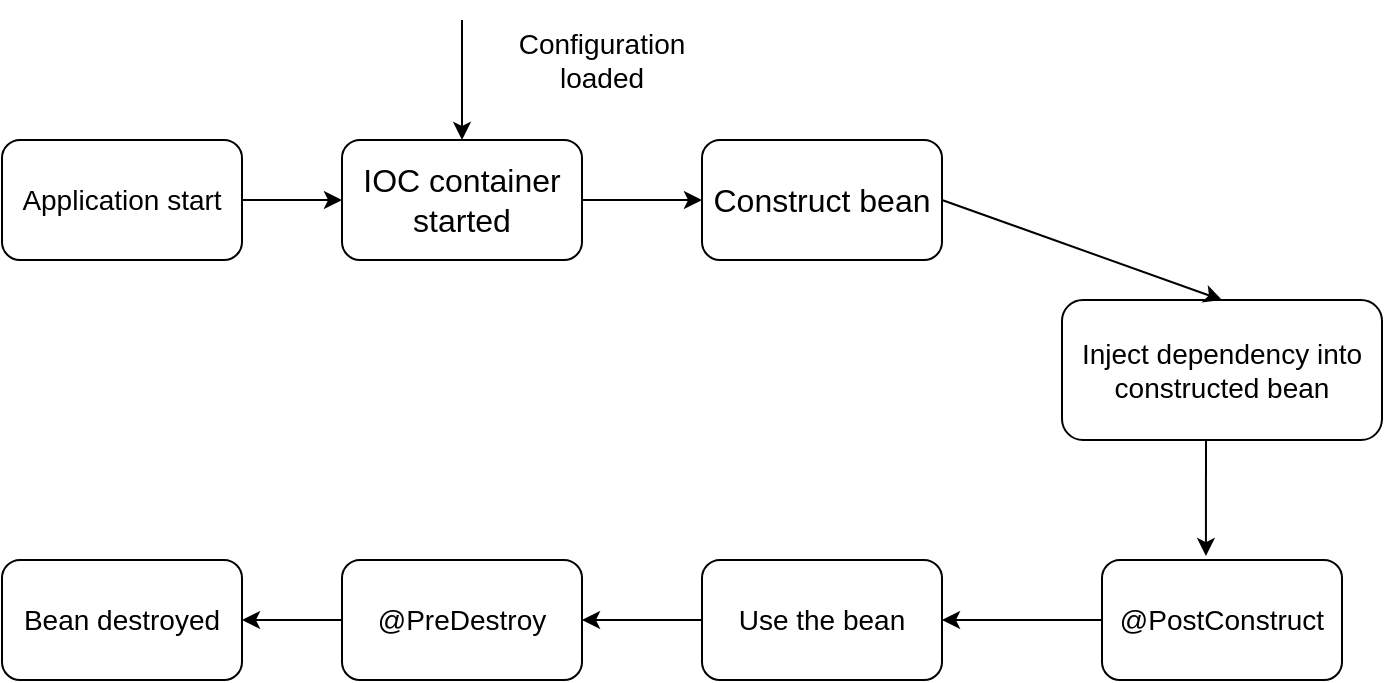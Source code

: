<mxfile version="24.2.1" type="github">
  <diagram name="Page-1" id="gMJXlB8iKMqF3ooz9ETH">
    <mxGraphModel dx="1050" dy="522" grid="0" gridSize="10" guides="1" tooltips="1" connect="1" arrows="1" fold="1" page="1" pageScale="1" pageWidth="850" pageHeight="1100" math="0" shadow="0">
      <root>
        <mxCell id="0" />
        <mxCell id="1" parent="0" />
        <mxCell id="wLdIWk254eGLSDML2lP8-1" value="&lt;font style=&quot;font-size: 14px;&quot;&gt;Application start&lt;/font&gt;" style="rounded=1;whiteSpace=wrap;html=1;" vertex="1" parent="1">
          <mxGeometry x="40" y="90" width="120" height="60" as="geometry" />
        </mxCell>
        <mxCell id="wLdIWk254eGLSDML2lP8-2" value="&lt;font size=&quot;3&quot;&gt;IOC container started&lt;/font&gt;" style="rounded=1;whiteSpace=wrap;html=1;" vertex="1" parent="1">
          <mxGeometry x="210" y="90" width="120" height="60" as="geometry" />
        </mxCell>
        <mxCell id="wLdIWk254eGLSDML2lP8-3" value="&lt;font size=&quot;3&quot;&gt;Construct bean&lt;/font&gt;" style="rounded=1;whiteSpace=wrap;html=1;" vertex="1" parent="1">
          <mxGeometry x="390" y="90" width="120" height="60" as="geometry" />
        </mxCell>
        <mxCell id="wLdIWk254eGLSDML2lP8-4" value="&lt;font style=&quot;font-size: 14px;&quot;&gt;Inject dependency into constructed bean&lt;/font&gt;" style="rounded=1;whiteSpace=wrap;html=1;" vertex="1" parent="1">
          <mxGeometry x="570" y="170" width="160" height="70" as="geometry" />
        </mxCell>
        <mxCell id="wLdIWk254eGLSDML2lP8-5" value="&lt;font style=&quot;font-size: 14px;&quot;&gt;@PostConstruct&lt;/font&gt;" style="rounded=1;whiteSpace=wrap;html=1;" vertex="1" parent="1">
          <mxGeometry x="590" y="300" width="120" height="60" as="geometry" />
        </mxCell>
        <mxCell id="wLdIWk254eGLSDML2lP8-6" value="&lt;font style=&quot;font-size: 14px;&quot;&gt;Use the bean&lt;/font&gt;" style="rounded=1;whiteSpace=wrap;html=1;" vertex="1" parent="1">
          <mxGeometry x="390" y="300" width="120" height="60" as="geometry" />
        </mxCell>
        <mxCell id="wLdIWk254eGLSDML2lP8-7" value="&lt;font style=&quot;font-size: 14px;&quot;&gt;@PreDestroy&lt;/font&gt;" style="rounded=1;whiteSpace=wrap;html=1;" vertex="1" parent="1">
          <mxGeometry x="210" y="300" width="120" height="60" as="geometry" />
        </mxCell>
        <mxCell id="wLdIWk254eGLSDML2lP8-8" value="&lt;font style=&quot;font-size: 14px;&quot;&gt;Bean destroyed&lt;/font&gt;" style="rounded=1;whiteSpace=wrap;html=1;" vertex="1" parent="1">
          <mxGeometry x="40" y="300" width="120" height="60" as="geometry" />
        </mxCell>
        <mxCell id="wLdIWk254eGLSDML2lP8-9" value="" style="endArrow=classic;html=1;rounded=0;entryX=0;entryY=0.5;entryDx=0;entryDy=0;" edge="1" parent="1" target="wLdIWk254eGLSDML2lP8-2">
          <mxGeometry width="50" height="50" relative="1" as="geometry">
            <mxPoint x="160" y="120" as="sourcePoint" />
            <mxPoint x="210" y="70" as="targetPoint" />
          </mxGeometry>
        </mxCell>
        <mxCell id="wLdIWk254eGLSDML2lP8-11" value="" style="endArrow=classic;html=1;rounded=0;entryX=0;entryY=0.5;entryDx=0;entryDy=0;" edge="1" parent="1" target="wLdIWk254eGLSDML2lP8-3">
          <mxGeometry width="50" height="50" relative="1" as="geometry">
            <mxPoint x="330" y="120" as="sourcePoint" />
            <mxPoint x="380" y="70" as="targetPoint" />
          </mxGeometry>
        </mxCell>
        <mxCell id="wLdIWk254eGLSDML2lP8-13" value="" style="endArrow=classic;html=1;rounded=0;entryX=0.5;entryY=0;entryDx=0;entryDy=0;" edge="1" parent="1" target="wLdIWk254eGLSDML2lP8-4">
          <mxGeometry width="50" height="50" relative="1" as="geometry">
            <mxPoint x="510" y="120" as="sourcePoint" />
            <mxPoint x="560" y="70" as="targetPoint" />
          </mxGeometry>
        </mxCell>
        <mxCell id="wLdIWk254eGLSDML2lP8-14" value="" style="endArrow=classic;html=1;rounded=0;entryX=0.433;entryY=-0.033;entryDx=0;entryDy=0;entryPerimeter=0;" edge="1" parent="1" target="wLdIWk254eGLSDML2lP8-5">
          <mxGeometry width="50" height="50" relative="1" as="geometry">
            <mxPoint x="642" y="240" as="sourcePoint" />
            <mxPoint x="680" y="260" as="targetPoint" />
          </mxGeometry>
        </mxCell>
        <mxCell id="wLdIWk254eGLSDML2lP8-15" value="" style="endArrow=classic;html=1;rounded=0;entryX=1;entryY=0.5;entryDx=0;entryDy=0;" edge="1" parent="1" target="wLdIWk254eGLSDML2lP8-6">
          <mxGeometry width="50" height="50" relative="1" as="geometry">
            <mxPoint x="590" y="330" as="sourcePoint" />
            <mxPoint x="390" y="200" as="targetPoint" />
          </mxGeometry>
        </mxCell>
        <mxCell id="wLdIWk254eGLSDML2lP8-16" value="" style="endArrow=classic;html=1;rounded=0;entryX=1;entryY=0.5;entryDx=0;entryDy=0;exitX=0;exitY=0.5;exitDx=0;exitDy=0;" edge="1" parent="1" source="wLdIWk254eGLSDML2lP8-6" target="wLdIWk254eGLSDML2lP8-7">
          <mxGeometry width="50" height="50" relative="1" as="geometry">
            <mxPoint x="330" y="290" as="sourcePoint" />
            <mxPoint x="380" y="290" as="targetPoint" />
          </mxGeometry>
        </mxCell>
        <mxCell id="wLdIWk254eGLSDML2lP8-17" value="" style="endArrow=classic;html=1;rounded=0;entryX=1;entryY=0.5;entryDx=0;entryDy=0;exitX=0;exitY=0.5;exitDx=0;exitDy=0;" edge="1" parent="1" source="wLdIWk254eGLSDML2lP8-7" target="wLdIWk254eGLSDML2lP8-8">
          <mxGeometry width="50" height="50" relative="1" as="geometry">
            <mxPoint x="180" y="290" as="sourcePoint" />
            <mxPoint x="230" y="290" as="targetPoint" />
          </mxGeometry>
        </mxCell>
        <mxCell id="wLdIWk254eGLSDML2lP8-19" value="" style="endArrow=classic;html=1;rounded=0;entryX=0.5;entryY=0;entryDx=0;entryDy=0;" edge="1" parent="1" target="wLdIWk254eGLSDML2lP8-2">
          <mxGeometry width="50" height="50" relative="1" as="geometry">
            <mxPoint x="270" y="30" as="sourcePoint" />
            <mxPoint x="290" y="50" as="targetPoint" />
          </mxGeometry>
        </mxCell>
        <mxCell id="wLdIWk254eGLSDML2lP8-20" value="&lt;font style=&quot;font-size: 14px;&quot;&gt;Configuration loaded&lt;/font&gt;" style="rounded=0;whiteSpace=wrap;html=1;strokeColor=none;" vertex="1" parent="1">
          <mxGeometry x="280" y="20" width="120" height="60" as="geometry" />
        </mxCell>
      </root>
    </mxGraphModel>
  </diagram>
</mxfile>
